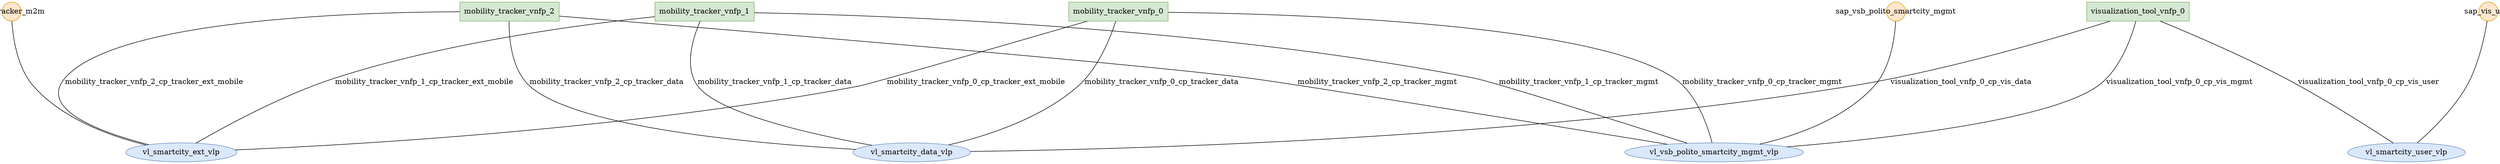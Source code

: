 strict graph G {
  nodesep=1;
  ranksep=3;
  splines=true;
  overlap=false;
  mindist=0.5;
  11668654 [ label="mobility_tracker_vnfp_0" shape="box" style="filled" fillcolor="#d5e8d4" color="#82b366" ];
  11668655 [ label="mobility_tracker_vnfp_1" shape="box" style="filled" fillcolor="#d5e8d4" color="#82b366" ];
  11668656 [ label="mobility_tracker_vnfp_2" shape="box" style="filled" fillcolor="#d5e8d4" color="#82b366" ];
  2046195359 [ label="visualization_tool_vnfp_0" shape="box" style="filled" fillcolor="#d5e8d4" color="#82b366" ];
  -2044242552 [ label="vl_smartcity_ext_vlp" shape="oval" style="filled" fillcolor="#dae8fc" color="#6c8ebf" ];
  373603257 [ label="vl_smartcity_data_vlp" shape="oval" style="filled" fillcolor="#dae8fc" color="#6c8ebf" ];
  -1681932454 [ label="vl_smartcity_user_vlp" shape="oval" style="filled" fillcolor="#dae8fc" color="#6c8ebf" ];
  -756779796 [ label="vl_vsb_polito_smartcity_mgmt_vlp" shape="oval" style="filled" fillcolor="#dae8fc" color="#6c8ebf" ];
  -1875336892 [ label="sap_tracker_m2m" shape="circle" style="filled" fillcolor="#ffe6cc" color="#d79b00" fixedsize="true" ];
  585344071 [ label="sap_vis_user" shape="circle" style="filled" fillcolor="#ffe6cc" color="#d79b00" fixedsize="true" ];
  -1138619427 [ label="sap_vsb_polito_smartcity_mgmt" shape="circle" style="filled" fillcolor="#ffe6cc" color="#d79b00" fixedsize="true" ];
  11668654 -- -2044242552 [ label="mobility_tracker_vnfp_0_cp_tracker_ext_mobile" ];
  11668654 -- 373603257 [ label="mobility_tracker_vnfp_0_cp_tracker_data" ];
  11668654 -- -756779796 [ label="mobility_tracker_vnfp_0_cp_tracker_mgmt" ];
  11668655 -- -2044242552 [ label="mobility_tracker_vnfp_1_cp_tracker_ext_mobile" ];
  11668655 -- 373603257 [ label="mobility_tracker_vnfp_1_cp_tracker_data" ];
  11668655 -- -756779796 [ label="mobility_tracker_vnfp_1_cp_tracker_mgmt" ];
  11668656 -- -2044242552 [ label="mobility_tracker_vnfp_2_cp_tracker_ext_mobile" ];
  11668656 -- 373603257 [ label="mobility_tracker_vnfp_2_cp_tracker_data" ];
  11668656 -- -756779796 [ label="mobility_tracker_vnfp_2_cp_tracker_mgmt" ];
  2046195359 -- 373603257 [ label="visualization_tool_vnfp_0_cp_vis_data" ];
  2046195359 -- -756779796 [ label="visualization_tool_vnfp_0_cp_vis_mgmt" ];
  2046195359 -- -1681932454 [ label="visualization_tool_vnfp_0_cp_vis_user" ];
  -1875336892 -- -2044242552 [ label="" ];
  585344071 -- -1681932454 [ label="" ];
  -1138619427 -- -756779796 [ label="" ];
}
